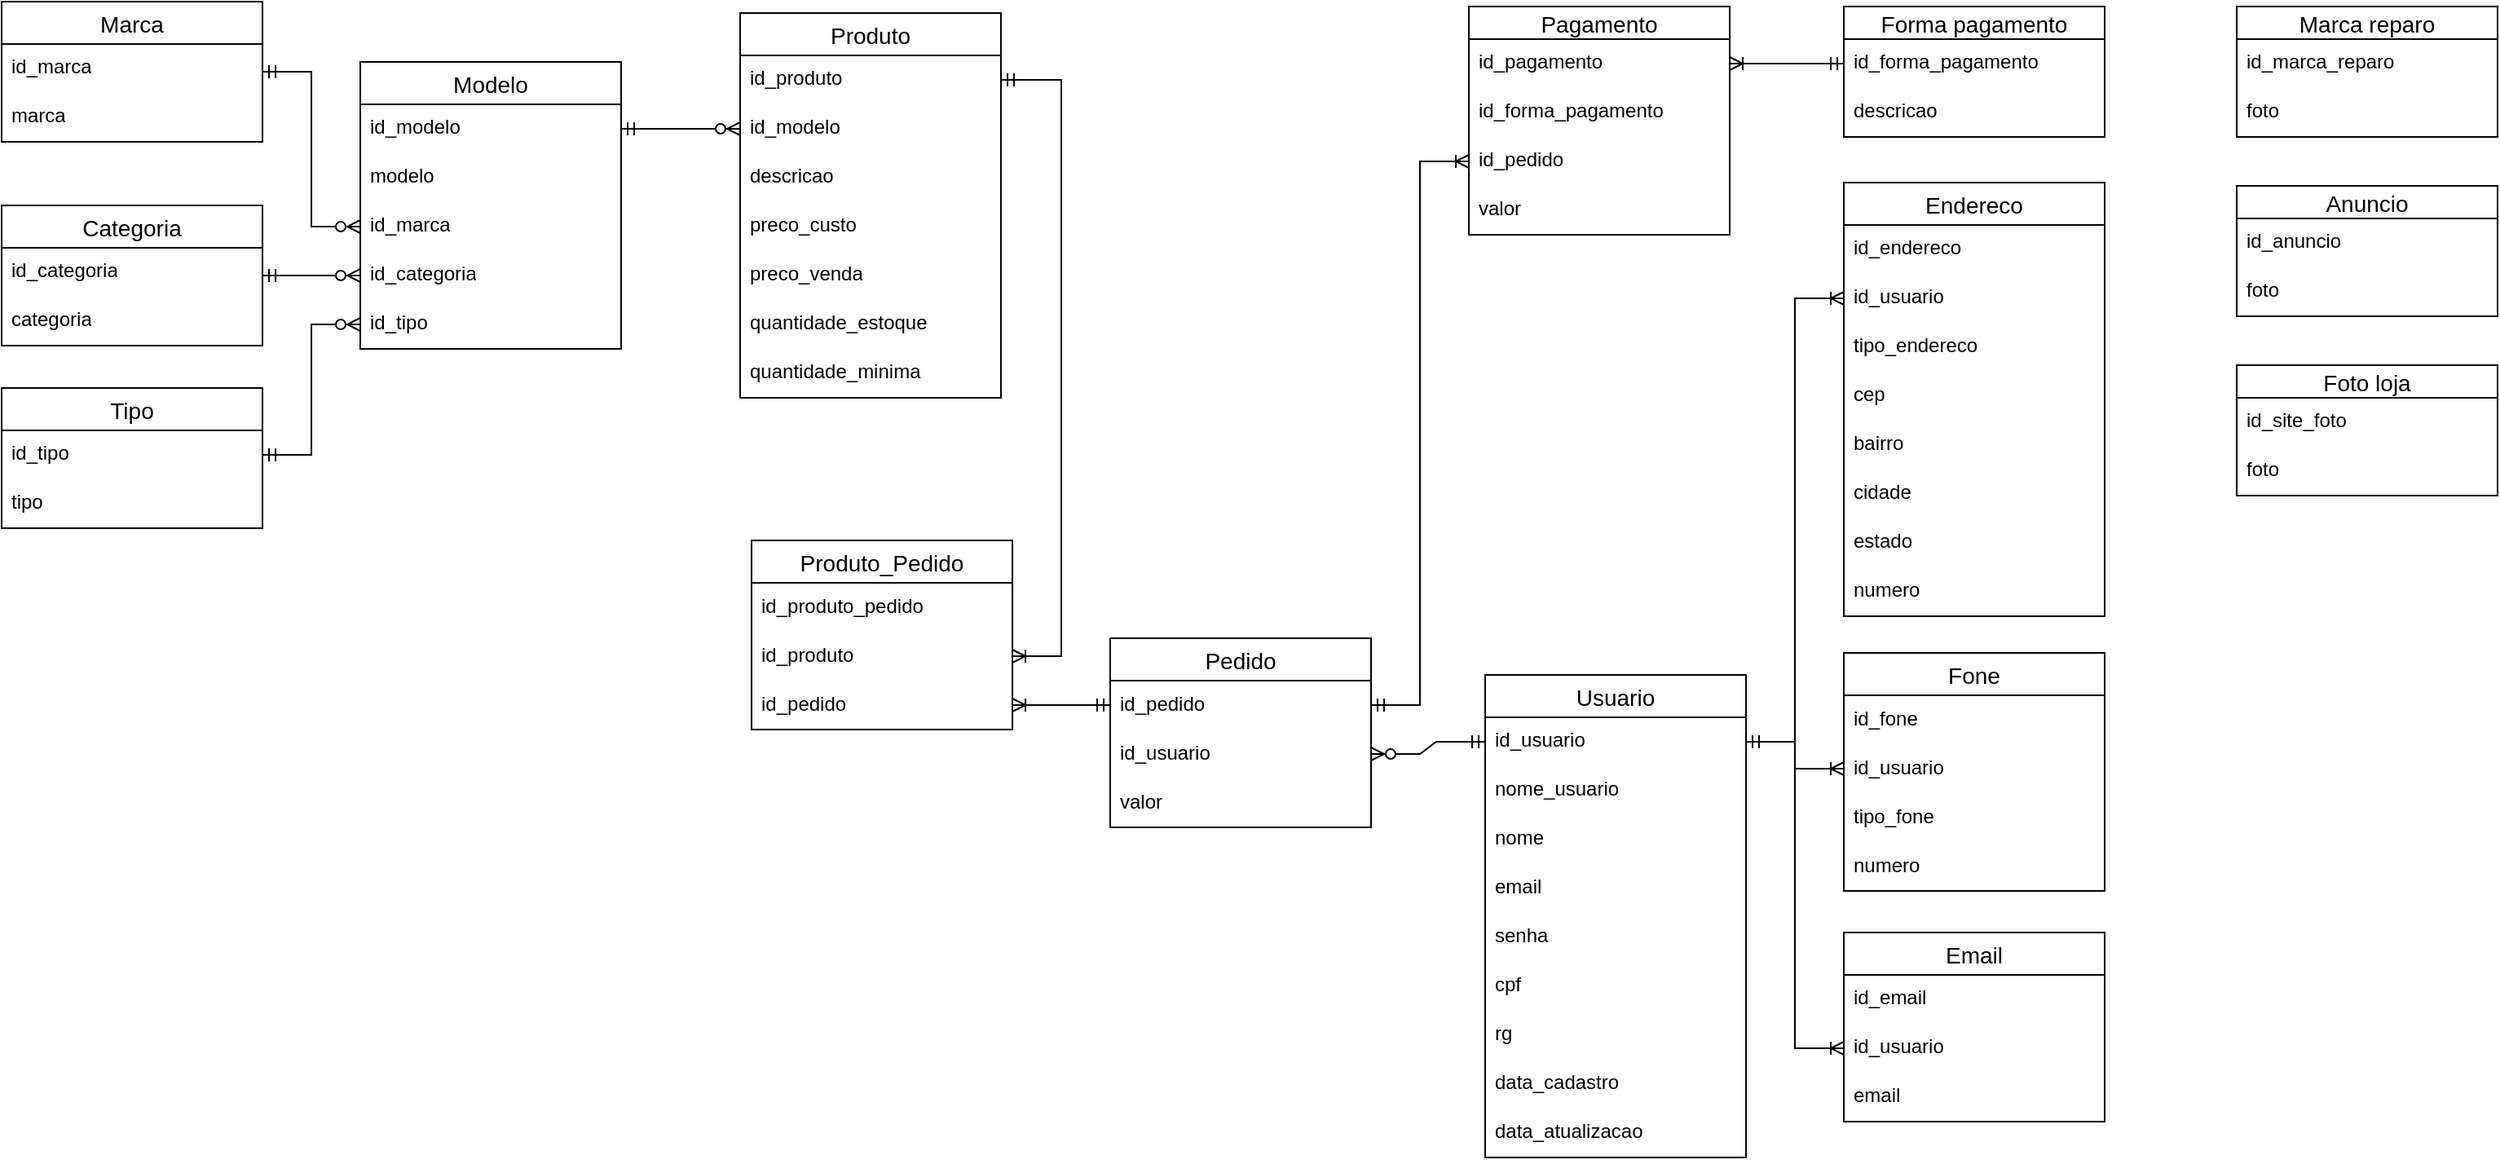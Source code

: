 <mxfile version="24.3.1" type="device">
  <diagram name="Página-1" id="X3uiVOvKdclnisV94TSx">
    <mxGraphModel dx="2583" dy="899" grid="1" gridSize="10" guides="1" tooltips="1" connect="1" arrows="1" fold="1" page="1" pageScale="1" pageWidth="827" pageHeight="1169" math="0" shadow="0">
      <root>
        <mxCell id="0" />
        <mxCell id="1" parent="0" />
        <mxCell id="IkD87ossjyR1Zcm7Iz61-48" value="Produto" style="swimlane;fontStyle=0;childLayout=stackLayout;horizontal=1;startSize=26;horizontalStack=0;resizeParent=1;resizeParentMax=0;resizeLast=0;collapsible=1;marginBottom=0;align=center;fontSize=14;" parent="1" vertex="1">
          <mxGeometry x="163" y="294" width="160" height="236" as="geometry" />
        </mxCell>
        <mxCell id="IkD87ossjyR1Zcm7Iz61-49" value="id_produto" style="text;strokeColor=none;fillColor=none;spacingLeft=4;spacingRight=4;overflow=hidden;rotatable=0;points=[[0,0.5],[1,0.5]];portConstraint=eastwest;fontSize=12;whiteSpace=wrap;html=1;" parent="IkD87ossjyR1Zcm7Iz61-48" vertex="1">
          <mxGeometry y="26" width="160" height="30" as="geometry" />
        </mxCell>
        <mxCell id="IkD87ossjyR1Zcm7Iz61-63" value="id_modelo" style="text;strokeColor=none;fillColor=none;spacingLeft=4;spacingRight=4;overflow=hidden;rotatable=0;points=[[0,0.5],[1,0.5]];portConstraint=eastwest;fontSize=12;whiteSpace=wrap;html=1;" parent="IkD87ossjyR1Zcm7Iz61-48" vertex="1">
          <mxGeometry y="56" width="160" height="30" as="geometry" />
        </mxCell>
        <mxCell id="IkD87ossjyR1Zcm7Iz61-50" value="descricao" style="text;strokeColor=none;fillColor=none;spacingLeft=4;spacingRight=4;overflow=hidden;rotatable=0;points=[[0,0.5],[1,0.5]];portConstraint=eastwest;fontSize=12;whiteSpace=wrap;html=1;" parent="IkD87ossjyR1Zcm7Iz61-48" vertex="1">
          <mxGeometry y="86" width="160" height="30" as="geometry" />
        </mxCell>
        <mxCell id="IkD87ossjyR1Zcm7Iz61-105" value="preco_custo" style="text;strokeColor=none;fillColor=none;spacingLeft=4;spacingRight=4;overflow=hidden;rotatable=0;points=[[0,0.5],[1,0.5]];portConstraint=eastwest;fontSize=12;whiteSpace=wrap;html=1;" parent="IkD87ossjyR1Zcm7Iz61-48" vertex="1">
          <mxGeometry y="116" width="160" height="30" as="geometry" />
        </mxCell>
        <mxCell id="IkD87ossjyR1Zcm7Iz61-104" value="preco_venda" style="text;strokeColor=none;fillColor=none;spacingLeft=4;spacingRight=4;overflow=hidden;rotatable=0;points=[[0,0.5],[1,0.5]];portConstraint=eastwest;fontSize=12;whiteSpace=wrap;html=1;" parent="IkD87ossjyR1Zcm7Iz61-48" vertex="1">
          <mxGeometry y="146" width="160" height="30" as="geometry" />
        </mxCell>
        <mxCell id="IkD87ossjyR1Zcm7Iz61-101" value="quantidade_estoque" style="text;strokeColor=none;fillColor=none;spacingLeft=4;spacingRight=4;overflow=hidden;rotatable=0;points=[[0,0.5],[1,0.5]];portConstraint=eastwest;fontSize=12;whiteSpace=wrap;html=1;" parent="IkD87ossjyR1Zcm7Iz61-48" vertex="1">
          <mxGeometry y="176" width="160" height="30" as="geometry" />
        </mxCell>
        <mxCell id="IkD87ossjyR1Zcm7Iz61-98" value="&lt;div&gt;quantidade_minima&lt;/div&gt;" style="text;strokeColor=none;fillColor=none;spacingLeft=4;spacingRight=4;overflow=hidden;rotatable=0;points=[[0,0.5],[1,0.5]];portConstraint=eastwest;fontSize=12;whiteSpace=wrap;html=1;" parent="IkD87ossjyR1Zcm7Iz61-48" vertex="1">
          <mxGeometry y="206" width="160" height="30" as="geometry" />
        </mxCell>
        <mxCell id="IkD87ossjyR1Zcm7Iz61-53" value="Marca" style="swimlane;fontStyle=0;childLayout=stackLayout;horizontal=1;startSize=26;horizontalStack=0;resizeParent=1;resizeParentMax=0;resizeLast=0;collapsible=1;marginBottom=0;align=center;fontSize=14;" parent="1" vertex="1">
          <mxGeometry x="-290" y="287" width="160" height="86" as="geometry" />
        </mxCell>
        <mxCell id="IkD87ossjyR1Zcm7Iz61-54" value="id_marca" style="text;strokeColor=none;fillColor=none;spacingLeft=4;spacingRight=4;overflow=hidden;rotatable=0;points=[[0,0.5],[1,0.5]];portConstraint=eastwest;fontSize=12;whiteSpace=wrap;html=1;" parent="IkD87ossjyR1Zcm7Iz61-53" vertex="1">
          <mxGeometry y="26" width="160" height="30" as="geometry" />
        </mxCell>
        <mxCell id="IkD87ossjyR1Zcm7Iz61-55" value="marca" style="text;strokeColor=none;fillColor=none;spacingLeft=4;spacingRight=4;overflow=hidden;rotatable=0;points=[[0,0.5],[1,0.5]];portConstraint=eastwest;fontSize=12;whiteSpace=wrap;html=1;" parent="IkD87ossjyR1Zcm7Iz61-53" vertex="1">
          <mxGeometry y="56" width="160" height="30" as="geometry" />
        </mxCell>
        <mxCell id="IkD87ossjyR1Zcm7Iz61-58" value="Categoria" style="swimlane;fontStyle=0;childLayout=stackLayout;horizontal=1;startSize=26;horizontalStack=0;resizeParent=1;resizeParentMax=0;resizeLast=0;collapsible=1;marginBottom=0;align=center;fontSize=14;" parent="1" vertex="1">
          <mxGeometry x="-290" y="412" width="160" height="86" as="geometry" />
        </mxCell>
        <mxCell id="IkD87ossjyR1Zcm7Iz61-59" value="id_categoria" style="text;strokeColor=none;fillColor=none;spacingLeft=4;spacingRight=4;overflow=hidden;rotatable=0;points=[[0,0.5],[1,0.5]];portConstraint=eastwest;fontSize=12;whiteSpace=wrap;html=1;" parent="IkD87ossjyR1Zcm7Iz61-58" vertex="1">
          <mxGeometry y="26" width="160" height="30" as="geometry" />
        </mxCell>
        <mxCell id="IkD87ossjyR1Zcm7Iz61-60" value="categoria" style="text;strokeColor=none;fillColor=none;spacingLeft=4;spacingRight=4;overflow=hidden;rotatable=0;points=[[0,0.5],[1,0.5]];portConstraint=eastwest;fontSize=12;whiteSpace=wrap;html=1;" parent="IkD87ossjyR1Zcm7Iz61-58" vertex="1">
          <mxGeometry y="56" width="160" height="30" as="geometry" />
        </mxCell>
        <mxCell id="IkD87ossjyR1Zcm7Iz61-66" value="" style="edgeStyle=entityRelationEdgeStyle;fontSize=12;html=1;endArrow=ERzeroToMany;startArrow=ERmandOne;rounded=0;entryX=0;entryY=0.5;entryDx=0;entryDy=0;exitX=1;exitY=0.5;exitDx=0;exitDy=0;" parent="1" source="JlYSstW7s5uDc20txLP9-52" target="IkD87ossjyR1Zcm7Iz61-63" edge="1">
          <mxGeometry width="100" height="100" relative="1" as="geometry">
            <mxPoint x="200" y="130" as="sourcePoint" />
            <mxPoint x="503" y="247" as="targetPoint" />
            <Array as="points">
              <mxPoint x="290" y="242" />
            </Array>
          </mxGeometry>
        </mxCell>
        <mxCell id="IkD87ossjyR1Zcm7Iz61-67" value="" style="edgeStyle=entityRelationEdgeStyle;fontSize=12;html=1;endArrow=ERzeroToMany;startArrow=ERmandOne;rounded=0;exitX=1;exitY=0.5;exitDx=0;exitDy=0;entryX=0;entryY=0.5;entryDx=0;entryDy=0;" parent="1" source="IkD87ossjyR1Zcm7Iz61-58" target="JlYSstW7s5uDc20txLP9-56" edge="1">
          <mxGeometry width="100" height="100" relative="1" as="geometry">
            <mxPoint x="-76" y="355" as="sourcePoint" />
            <mxPoint x="100" y="362" as="targetPoint" />
            <Array as="points">
              <mxPoint x="-40" y="370" />
            </Array>
          </mxGeometry>
        </mxCell>
        <mxCell id="IkD87ossjyR1Zcm7Iz61-69" value="Tipo" style="swimlane;fontStyle=0;childLayout=stackLayout;horizontal=1;startSize=26;horizontalStack=0;resizeParent=1;resizeParentMax=0;resizeLast=0;collapsible=1;marginBottom=0;align=center;fontSize=14;" parent="1" vertex="1">
          <mxGeometry x="-290" y="524" width="160" height="86" as="geometry" />
        </mxCell>
        <mxCell id="IkD87ossjyR1Zcm7Iz61-70" value="id_tipo" style="text;strokeColor=none;fillColor=none;spacingLeft=4;spacingRight=4;overflow=hidden;rotatable=0;points=[[0,0.5],[1,0.5]];portConstraint=eastwest;fontSize=12;whiteSpace=wrap;html=1;" parent="IkD87ossjyR1Zcm7Iz61-69" vertex="1">
          <mxGeometry y="26" width="160" height="30" as="geometry" />
        </mxCell>
        <mxCell id="IkD87ossjyR1Zcm7Iz61-71" value="tipo" style="text;strokeColor=none;fillColor=none;spacingLeft=4;spacingRight=4;overflow=hidden;rotatable=0;points=[[0,0.5],[1,0.5]];portConstraint=eastwest;fontSize=12;whiteSpace=wrap;html=1;" parent="IkD87ossjyR1Zcm7Iz61-69" vertex="1">
          <mxGeometry y="56" width="160" height="30" as="geometry" />
        </mxCell>
        <mxCell id="IkD87ossjyR1Zcm7Iz61-74" value="" style="edgeStyle=entityRelationEdgeStyle;fontSize=12;html=1;endArrow=ERzeroToMany;startArrow=ERmandOne;rounded=0;exitX=1;exitY=0.5;exitDx=0;exitDy=0;" parent="1" source="IkD87ossjyR1Zcm7Iz61-70" target="JlYSstW7s5uDc20txLP9-57" edge="1">
          <mxGeometry width="100" height="100" relative="1" as="geometry">
            <mxPoint x="-140" y="470" as="sourcePoint" />
            <mxPoint x="73" y="430" as="targetPoint" />
            <Array as="points">
              <mxPoint x="-110" y="484" />
            </Array>
          </mxGeometry>
        </mxCell>
        <mxCell id="IkD87ossjyR1Zcm7Iz61-87" value="Usuario" style="swimlane;fontStyle=0;childLayout=stackLayout;horizontal=1;startSize=26;horizontalStack=0;resizeParent=1;resizeParentMax=0;resizeLast=0;collapsible=1;marginBottom=0;align=center;fontSize=14;" parent="1" vertex="1">
          <mxGeometry x="620" y="700" width="160" height="296" as="geometry" />
        </mxCell>
        <mxCell id="IkD87ossjyR1Zcm7Iz61-88" value="id_usuario" style="text;strokeColor=none;fillColor=none;spacingLeft=4;spacingRight=4;overflow=hidden;rotatable=0;points=[[0,0.5],[1,0.5]];portConstraint=eastwest;fontSize=12;whiteSpace=wrap;html=1;" parent="IkD87ossjyR1Zcm7Iz61-87" vertex="1">
          <mxGeometry y="26" width="160" height="30" as="geometry" />
        </mxCell>
        <mxCell id="IkD87ossjyR1Zcm7Iz61-89" value="nome_usuario" style="text;strokeColor=none;fillColor=none;spacingLeft=4;spacingRight=4;overflow=hidden;rotatable=0;points=[[0,0.5],[1,0.5]];portConstraint=eastwest;fontSize=12;whiteSpace=wrap;html=1;" parent="IkD87ossjyR1Zcm7Iz61-87" vertex="1">
          <mxGeometry y="56" width="160" height="30" as="geometry" />
        </mxCell>
        <mxCell id="JlYSstW7s5uDc20txLP9-74" value="nome" style="text;strokeColor=none;fillColor=none;spacingLeft=4;spacingRight=4;overflow=hidden;rotatable=0;points=[[0,0.5],[1,0.5]];portConstraint=eastwest;fontSize=12;whiteSpace=wrap;html=1;" vertex="1" parent="IkD87ossjyR1Zcm7Iz61-87">
          <mxGeometry y="86" width="160" height="30" as="geometry" />
        </mxCell>
        <mxCell id="IkD87ossjyR1Zcm7Iz61-90" value="email" style="text;strokeColor=none;fillColor=none;spacingLeft=4;spacingRight=4;overflow=hidden;rotatable=0;points=[[0,0.5],[1,0.5]];portConstraint=eastwest;fontSize=12;whiteSpace=wrap;html=1;" parent="IkD87ossjyR1Zcm7Iz61-87" vertex="1">
          <mxGeometry y="116" width="160" height="30" as="geometry" />
        </mxCell>
        <mxCell id="IkD87ossjyR1Zcm7Iz61-91" value="senha" style="text;strokeColor=none;fillColor=none;spacingLeft=4;spacingRight=4;overflow=hidden;rotatable=0;points=[[0,0.5],[1,0.5]];portConstraint=eastwest;fontSize=12;whiteSpace=wrap;html=1;" parent="IkD87ossjyR1Zcm7Iz61-87" vertex="1">
          <mxGeometry y="146" width="160" height="30" as="geometry" />
        </mxCell>
        <mxCell id="IkD87ossjyR1Zcm7Iz61-113" value="cpf" style="text;strokeColor=none;fillColor=none;spacingLeft=4;spacingRight=4;overflow=hidden;rotatable=0;points=[[0,0.5],[1,0.5]];portConstraint=eastwest;fontSize=12;whiteSpace=wrap;html=1;" parent="IkD87ossjyR1Zcm7Iz61-87" vertex="1">
          <mxGeometry y="176" width="160" height="30" as="geometry" />
        </mxCell>
        <mxCell id="IkD87ossjyR1Zcm7Iz61-114" value="rg" style="text;strokeColor=none;fillColor=none;spacingLeft=4;spacingRight=4;overflow=hidden;rotatable=0;points=[[0,0.5],[1,0.5]];portConstraint=eastwest;fontSize=12;whiteSpace=wrap;html=1;" parent="IkD87ossjyR1Zcm7Iz61-87" vertex="1">
          <mxGeometry y="206" width="160" height="30" as="geometry" />
        </mxCell>
        <mxCell id="JlYSstW7s5uDc20txLP9-50" value="data_cadastro" style="text;strokeColor=none;fillColor=none;spacingLeft=4;spacingRight=4;overflow=hidden;rotatable=0;points=[[0,0.5],[1,0.5]];portConstraint=eastwest;fontSize=12;whiteSpace=wrap;html=1;" vertex="1" parent="IkD87ossjyR1Zcm7Iz61-87">
          <mxGeometry y="236" width="160" height="30" as="geometry" />
        </mxCell>
        <mxCell id="IkD87ossjyR1Zcm7Iz61-115" value="data_atualizacao" style="text;strokeColor=none;fillColor=none;spacingLeft=4;spacingRight=4;overflow=hidden;rotatable=0;points=[[0,0.5],[1,0.5]];portConstraint=eastwest;fontSize=12;whiteSpace=wrap;html=1;" parent="IkD87ossjyR1Zcm7Iz61-87" vertex="1">
          <mxGeometry y="266" width="160" height="30" as="geometry" />
        </mxCell>
        <mxCell id="IkD87ossjyR1Zcm7Iz61-92" value="Pedido" style="swimlane;fontStyle=0;childLayout=stackLayout;horizontal=1;startSize=26;horizontalStack=0;resizeParent=1;resizeParentMax=0;resizeLast=0;collapsible=1;marginBottom=0;align=center;fontSize=14;" parent="1" vertex="1">
          <mxGeometry x="390" y="677.5" width="160" height="116" as="geometry" />
        </mxCell>
        <mxCell id="IkD87ossjyR1Zcm7Iz61-93" value="id_pedido" style="text;strokeColor=none;fillColor=none;spacingLeft=4;spacingRight=4;overflow=hidden;rotatable=0;points=[[0,0.5],[1,0.5]];portConstraint=eastwest;fontSize=12;whiteSpace=wrap;html=1;" parent="IkD87ossjyR1Zcm7Iz61-92" vertex="1">
          <mxGeometry y="26" width="160" height="30" as="geometry" />
        </mxCell>
        <mxCell id="JlYSstW7s5uDc20txLP9-4" value="&lt;div&gt;id_usuario&lt;/div&gt;" style="text;strokeColor=none;fillColor=none;spacingLeft=4;spacingRight=4;overflow=hidden;rotatable=0;points=[[0,0.5],[1,0.5]];portConstraint=eastwest;fontSize=12;whiteSpace=wrap;html=1;" vertex="1" parent="IkD87ossjyR1Zcm7Iz61-92">
          <mxGeometry y="56" width="160" height="30" as="geometry" />
        </mxCell>
        <mxCell id="JlYSstW7s5uDc20txLP9-20" value="&lt;div&gt;valor&lt;/div&gt;" style="text;strokeColor=none;fillColor=none;spacingLeft=4;spacingRight=4;overflow=hidden;rotatable=0;points=[[0,0.5],[1,0.5]];portConstraint=eastwest;fontSize=12;whiteSpace=wrap;html=1;" vertex="1" parent="IkD87ossjyR1Zcm7Iz61-92">
          <mxGeometry y="86" width="160" height="30" as="geometry" />
        </mxCell>
        <mxCell id="IkD87ossjyR1Zcm7Iz61-116" value="Endereco" style="swimlane;fontStyle=0;childLayout=stackLayout;horizontal=1;startSize=26;horizontalStack=0;resizeParent=1;resizeParentMax=0;resizeLast=0;collapsible=1;marginBottom=0;align=center;fontSize=14;" parent="1" vertex="1">
          <mxGeometry x="840" y="398" width="160" height="266" as="geometry" />
        </mxCell>
        <mxCell id="IkD87ossjyR1Zcm7Iz61-117" value="id_endereco" style="text;strokeColor=none;fillColor=none;spacingLeft=4;spacingRight=4;overflow=hidden;rotatable=0;points=[[0,0.5],[1,0.5]];portConstraint=eastwest;fontSize=12;whiteSpace=wrap;html=1;" parent="IkD87ossjyR1Zcm7Iz61-116" vertex="1">
          <mxGeometry y="26" width="160" height="30" as="geometry" />
        </mxCell>
        <mxCell id="IkD87ossjyR1Zcm7Iz61-118" value="id_usuario" style="text;strokeColor=none;fillColor=none;spacingLeft=4;spacingRight=4;overflow=hidden;rotatable=0;points=[[0,0.5],[1,0.5]];portConstraint=eastwest;fontSize=12;whiteSpace=wrap;html=1;" parent="IkD87ossjyR1Zcm7Iz61-116" vertex="1">
          <mxGeometry y="56" width="160" height="30" as="geometry" />
        </mxCell>
        <mxCell id="IkD87ossjyR1Zcm7Iz61-119" value="tipo_endereco" style="text;strokeColor=none;fillColor=none;spacingLeft=4;spacingRight=4;overflow=hidden;rotatable=0;points=[[0,0.5],[1,0.5]];portConstraint=eastwest;fontSize=12;whiteSpace=wrap;html=1;" parent="IkD87ossjyR1Zcm7Iz61-116" vertex="1">
          <mxGeometry y="86" width="160" height="30" as="geometry" />
        </mxCell>
        <mxCell id="IkD87ossjyR1Zcm7Iz61-137" value="cep" style="text;strokeColor=none;fillColor=none;spacingLeft=4;spacingRight=4;overflow=hidden;rotatable=0;points=[[0,0.5],[1,0.5]];portConstraint=eastwest;fontSize=12;whiteSpace=wrap;html=1;" parent="IkD87ossjyR1Zcm7Iz61-116" vertex="1">
          <mxGeometry y="116" width="160" height="30" as="geometry" />
        </mxCell>
        <mxCell id="IkD87ossjyR1Zcm7Iz61-120" value="bairro" style="text;strokeColor=none;fillColor=none;spacingLeft=4;spacingRight=4;overflow=hidden;rotatable=0;points=[[0,0.5],[1,0.5]];portConstraint=eastwest;fontSize=12;whiteSpace=wrap;html=1;" parent="IkD87ossjyR1Zcm7Iz61-116" vertex="1">
          <mxGeometry y="146" width="160" height="30" as="geometry" />
        </mxCell>
        <mxCell id="IkD87ossjyR1Zcm7Iz61-121" value="cidade" style="text;strokeColor=none;fillColor=none;spacingLeft=4;spacingRight=4;overflow=hidden;rotatable=0;points=[[0,0.5],[1,0.5]];portConstraint=eastwest;fontSize=12;whiteSpace=wrap;html=1;" parent="IkD87ossjyR1Zcm7Iz61-116" vertex="1">
          <mxGeometry y="176" width="160" height="30" as="geometry" />
        </mxCell>
        <mxCell id="IkD87ossjyR1Zcm7Iz61-122" value="estado" style="text;strokeColor=none;fillColor=none;spacingLeft=4;spacingRight=4;overflow=hidden;rotatable=0;points=[[0,0.5],[1,0.5]];portConstraint=eastwest;fontSize=12;whiteSpace=wrap;html=1;" parent="IkD87ossjyR1Zcm7Iz61-116" vertex="1">
          <mxGeometry y="206" width="160" height="30" as="geometry" />
        </mxCell>
        <mxCell id="IkD87ossjyR1Zcm7Iz61-123" value="numero" style="text;strokeColor=none;fillColor=none;spacingLeft=4;spacingRight=4;overflow=hidden;rotatable=0;points=[[0,0.5],[1,0.5]];portConstraint=eastwest;fontSize=12;whiteSpace=wrap;html=1;" parent="IkD87ossjyR1Zcm7Iz61-116" vertex="1">
          <mxGeometry y="236" width="160" height="30" as="geometry" />
        </mxCell>
        <mxCell id="IkD87ossjyR1Zcm7Iz61-125" value="" style="edgeStyle=entityRelationEdgeStyle;fontSize=12;html=1;endArrow=ERoneToMany;startArrow=ERmandOne;rounded=0;entryX=0;entryY=0.5;entryDx=0;entryDy=0;exitX=1;exitY=0.5;exitDx=0;exitDy=0;" parent="1" source="IkD87ossjyR1Zcm7Iz61-88" target="IkD87ossjyR1Zcm7Iz61-118" edge="1">
          <mxGeometry width="100" height="100" relative="1" as="geometry">
            <mxPoint x="1042" y="241.75" as="sourcePoint" />
            <mxPoint x="900" y="159.75" as="targetPoint" />
            <Array as="points">
              <mxPoint x="872" y="176.75" />
            </Array>
          </mxGeometry>
        </mxCell>
        <mxCell id="IkD87ossjyR1Zcm7Iz61-126" value="Fone" style="swimlane;fontStyle=0;childLayout=stackLayout;horizontal=1;startSize=26;horizontalStack=0;resizeParent=1;resizeParentMax=0;resizeLast=0;collapsible=1;marginBottom=0;align=center;fontSize=14;" parent="1" vertex="1">
          <mxGeometry x="840" y="686.5" width="160" height="146" as="geometry" />
        </mxCell>
        <mxCell id="IkD87ossjyR1Zcm7Iz61-127" value="id_fone" style="text;strokeColor=none;fillColor=none;spacingLeft=4;spacingRight=4;overflow=hidden;rotatable=0;points=[[0,0.5],[1,0.5]];portConstraint=eastwest;fontSize=12;whiteSpace=wrap;html=1;" parent="IkD87ossjyR1Zcm7Iz61-126" vertex="1">
          <mxGeometry y="26" width="160" height="30" as="geometry" />
        </mxCell>
        <mxCell id="IkD87ossjyR1Zcm7Iz61-128" value="id_usuario" style="text;strokeColor=none;fillColor=none;spacingLeft=4;spacingRight=4;overflow=hidden;rotatable=0;points=[[0,0.5],[1,0.5]];portConstraint=eastwest;fontSize=12;whiteSpace=wrap;html=1;" parent="IkD87ossjyR1Zcm7Iz61-126" vertex="1">
          <mxGeometry y="56" width="160" height="30" as="geometry" />
        </mxCell>
        <mxCell id="IkD87ossjyR1Zcm7Iz61-129" value="tipo_fone" style="text;strokeColor=none;fillColor=none;spacingLeft=4;spacingRight=4;overflow=hidden;rotatable=0;points=[[0,0.5],[1,0.5]];portConstraint=eastwest;fontSize=12;whiteSpace=wrap;html=1;" parent="IkD87ossjyR1Zcm7Iz61-126" vertex="1">
          <mxGeometry y="86" width="160" height="30" as="geometry" />
        </mxCell>
        <mxCell id="IkD87ossjyR1Zcm7Iz61-130" value="numero" style="text;strokeColor=none;fillColor=none;spacingLeft=4;spacingRight=4;overflow=hidden;rotatable=0;points=[[0,0.5],[1,0.5]];portConstraint=eastwest;fontSize=12;whiteSpace=wrap;html=1;" parent="IkD87ossjyR1Zcm7Iz61-126" vertex="1">
          <mxGeometry y="116" width="160" height="30" as="geometry" />
        </mxCell>
        <mxCell id="IkD87ossjyR1Zcm7Iz61-136" value="" style="edgeStyle=entityRelationEdgeStyle;fontSize=12;html=1;endArrow=ERoneToMany;startArrow=ERmandOne;rounded=0;exitX=1;exitY=0.5;exitDx=0;exitDy=0;" parent="1" source="IkD87ossjyR1Zcm7Iz61-88" target="IkD87ossjyR1Zcm7Iz61-128" edge="1">
          <mxGeometry width="100" height="100" relative="1" as="geometry">
            <mxPoint x="940" y="109.75" as="sourcePoint" />
            <mxPoint x="1040" y="147.75" as="targetPoint" />
            <Array as="points">
              <mxPoint x="882" y="186.75" />
            </Array>
          </mxGeometry>
        </mxCell>
        <mxCell id="IkD87ossjyR1Zcm7Iz61-140" value="Forma pagamento" style="swimlane;fontStyle=0;childLayout=stackLayout;horizontal=1;startSize=20;horizontalStack=0;resizeParent=1;resizeParentMax=0;resizeLast=0;collapsible=1;marginBottom=0;align=center;fontSize=14;" parent="1" vertex="1">
          <mxGeometry x="840" y="290" width="160" height="80" as="geometry" />
        </mxCell>
        <mxCell id="IkD87ossjyR1Zcm7Iz61-141" value="id_forma_pagamento" style="text;strokeColor=none;fillColor=none;spacingLeft=4;spacingRight=4;overflow=hidden;rotatable=0;points=[[0,0.5],[1,0.5]];portConstraint=eastwest;fontSize=12;whiteSpace=wrap;html=1;" parent="IkD87ossjyR1Zcm7Iz61-140" vertex="1">
          <mxGeometry y="20" width="160" height="30" as="geometry" />
        </mxCell>
        <mxCell id="IkD87ossjyR1Zcm7Iz61-142" value="descricao" style="text;strokeColor=none;fillColor=none;spacingLeft=4;spacingRight=4;overflow=hidden;rotatable=0;points=[[0,0.5],[1,0.5]];portConstraint=eastwest;fontSize=12;whiteSpace=wrap;html=1;" parent="IkD87ossjyR1Zcm7Iz61-140" vertex="1">
          <mxGeometry y="50" width="160" height="30" as="geometry" />
        </mxCell>
        <mxCell id="IkD87ossjyR1Zcm7Iz61-143" value="Pagamento" style="swimlane;fontStyle=0;childLayout=stackLayout;horizontal=1;startSize=20;horizontalStack=0;resizeParent=1;resizeParentMax=0;resizeLast=0;collapsible=1;marginBottom=0;align=center;fontSize=14;" parent="1" vertex="1">
          <mxGeometry x="610" y="290" width="160" height="140" as="geometry" />
        </mxCell>
        <mxCell id="IkD87ossjyR1Zcm7Iz61-144" value="id_pagamento" style="text;strokeColor=none;fillColor=none;spacingLeft=4;spacingRight=4;overflow=hidden;rotatable=0;points=[[0,0.5],[1,0.5]];portConstraint=eastwest;fontSize=12;whiteSpace=wrap;html=1;" parent="IkD87ossjyR1Zcm7Iz61-143" vertex="1">
          <mxGeometry y="20" width="160" height="30" as="geometry" />
        </mxCell>
        <mxCell id="IkD87ossjyR1Zcm7Iz61-145" value="id_forma_pagamento&lt;div&gt;&lt;br&gt;&lt;/div&gt;" style="text;strokeColor=none;fillColor=none;spacingLeft=4;spacingRight=4;overflow=hidden;rotatable=0;points=[[0,0.5],[1,0.5]];portConstraint=eastwest;fontSize=12;whiteSpace=wrap;html=1;" parent="IkD87ossjyR1Zcm7Iz61-143" vertex="1">
          <mxGeometry y="50" width="160" height="30" as="geometry" />
        </mxCell>
        <mxCell id="IkD87ossjyR1Zcm7Iz61-149" value="&lt;div&gt;id_pedido&lt;/div&gt;" style="text;strokeColor=none;fillColor=none;spacingLeft=4;spacingRight=4;overflow=hidden;rotatable=0;points=[[0,0.5],[1,0.5]];portConstraint=eastwest;fontSize=12;whiteSpace=wrap;html=1;" parent="IkD87ossjyR1Zcm7Iz61-143" vertex="1">
          <mxGeometry y="80" width="160" height="30" as="geometry" />
        </mxCell>
        <mxCell id="IkD87ossjyR1Zcm7Iz61-148" value="&lt;div&gt;valor&lt;/div&gt;" style="text;strokeColor=none;fillColor=none;spacingLeft=4;spacingRight=4;overflow=hidden;rotatable=0;points=[[0,0.5],[1,0.5]];portConstraint=eastwest;fontSize=12;whiteSpace=wrap;html=1;" parent="IkD87ossjyR1Zcm7Iz61-143" vertex="1">
          <mxGeometry y="110" width="160" height="30" as="geometry" />
        </mxCell>
        <mxCell id="IkD87ossjyR1Zcm7Iz61-146" value="" style="edgeStyle=entityRelationEdgeStyle;fontSize=12;html=1;endArrow=ERoneToMany;startArrow=ERmandOne;rounded=0;entryX=1;entryY=0.5;entryDx=0;entryDy=0;" parent="1" source="IkD87ossjyR1Zcm7Iz61-141" target="IkD87ossjyR1Zcm7Iz61-144" edge="1">
          <mxGeometry width="100" height="100" relative="1" as="geometry">
            <mxPoint x="910" y="627.25" as="sourcePoint" />
            <mxPoint x="870" y="692.25" as="targetPoint" />
            <Array as="points">
              <mxPoint x="941" y="845.25" />
              <mxPoint x="941" y="708.25" />
              <mxPoint x="971" y="798.25" />
            </Array>
          </mxGeometry>
        </mxCell>
        <mxCell id="IkD87ossjyR1Zcm7Iz61-153" value="Marca reparo" style="swimlane;fontStyle=0;childLayout=stackLayout;horizontal=1;startSize=20;horizontalStack=0;resizeParent=1;resizeParentMax=0;resizeLast=0;collapsible=1;marginBottom=0;align=center;fontSize=14;" parent="1" vertex="1">
          <mxGeometry x="1081" y="290" width="160" height="80" as="geometry" />
        </mxCell>
        <mxCell id="IkD87ossjyR1Zcm7Iz61-154" value="id_marca_reparo" style="text;strokeColor=none;fillColor=none;spacingLeft=4;spacingRight=4;overflow=hidden;rotatable=0;points=[[0,0.5],[1,0.5]];portConstraint=eastwest;fontSize=12;whiteSpace=wrap;html=1;" parent="IkD87ossjyR1Zcm7Iz61-153" vertex="1">
          <mxGeometry y="20" width="160" height="30" as="geometry" />
        </mxCell>
        <mxCell id="IkD87ossjyR1Zcm7Iz61-156" value="&lt;div&gt;foto&lt;/div&gt;" style="text;strokeColor=none;fillColor=none;spacingLeft=4;spacingRight=4;overflow=hidden;rotatable=0;points=[[0,0.5],[1,0.5]];portConstraint=eastwest;fontSize=12;whiteSpace=wrap;html=1;" parent="IkD87ossjyR1Zcm7Iz61-153" vertex="1">
          <mxGeometry y="50" width="160" height="30" as="geometry" />
        </mxCell>
        <mxCell id="IkD87ossjyR1Zcm7Iz61-158" value="Anuncio" style="swimlane;fontStyle=0;childLayout=stackLayout;horizontal=1;startSize=20;horizontalStack=0;resizeParent=1;resizeParentMax=0;resizeLast=0;collapsible=1;marginBottom=0;align=center;fontSize=14;" parent="1" vertex="1">
          <mxGeometry x="1081" y="400" width="160" height="80" as="geometry" />
        </mxCell>
        <mxCell id="IkD87ossjyR1Zcm7Iz61-159" value="id_anuncio" style="text;strokeColor=none;fillColor=none;spacingLeft=4;spacingRight=4;overflow=hidden;rotatable=0;points=[[0,0.5],[1,0.5]];portConstraint=eastwest;fontSize=12;whiteSpace=wrap;html=1;" parent="IkD87ossjyR1Zcm7Iz61-158" vertex="1">
          <mxGeometry y="20" width="160" height="30" as="geometry" />
        </mxCell>
        <mxCell id="IkD87ossjyR1Zcm7Iz61-160" value="&lt;div&gt;foto&lt;/div&gt;" style="text;strokeColor=none;fillColor=none;spacingLeft=4;spacingRight=4;overflow=hidden;rotatable=0;points=[[0,0.5],[1,0.5]];portConstraint=eastwest;fontSize=12;whiteSpace=wrap;html=1;" parent="IkD87ossjyR1Zcm7Iz61-158" vertex="1">
          <mxGeometry y="50" width="160" height="30" as="geometry" />
        </mxCell>
        <mxCell id="IkD87ossjyR1Zcm7Iz61-162" value="Foto loja" style="swimlane;fontStyle=0;childLayout=stackLayout;horizontal=1;startSize=20;horizontalStack=0;resizeParent=1;resizeParentMax=0;resizeLast=0;collapsible=1;marginBottom=0;align=center;fontSize=14;" parent="1" vertex="1">
          <mxGeometry x="1081" y="510" width="160" height="80" as="geometry" />
        </mxCell>
        <mxCell id="IkD87ossjyR1Zcm7Iz61-163" value="id_site_foto" style="text;strokeColor=none;fillColor=none;spacingLeft=4;spacingRight=4;overflow=hidden;rotatable=0;points=[[0,0.5],[1,0.5]];portConstraint=eastwest;fontSize=12;whiteSpace=wrap;html=1;" parent="IkD87ossjyR1Zcm7Iz61-162" vertex="1">
          <mxGeometry y="20" width="160" height="30" as="geometry" />
        </mxCell>
        <mxCell id="IkD87ossjyR1Zcm7Iz61-164" value="&lt;div&gt;foto&lt;/div&gt;" style="text;strokeColor=none;fillColor=none;spacingLeft=4;spacingRight=4;overflow=hidden;rotatable=0;points=[[0,0.5],[1,0.5]];portConstraint=eastwest;fontSize=12;whiteSpace=wrap;html=1;" parent="IkD87ossjyR1Zcm7Iz61-162" vertex="1">
          <mxGeometry y="50" width="160" height="30" as="geometry" />
        </mxCell>
        <mxCell id="IkD87ossjyR1Zcm7Iz61-165" value="Email" style="swimlane;fontStyle=0;childLayout=stackLayout;horizontal=1;startSize=26;horizontalStack=0;resizeParent=1;resizeParentMax=0;resizeLast=0;collapsible=1;marginBottom=0;align=center;fontSize=14;" parent="1" vertex="1">
          <mxGeometry x="840" y="858" width="160" height="116" as="geometry" />
        </mxCell>
        <mxCell id="IkD87ossjyR1Zcm7Iz61-166" value="id_email" style="text;strokeColor=none;fillColor=none;spacingLeft=4;spacingRight=4;overflow=hidden;rotatable=0;points=[[0,0.5],[1,0.5]];portConstraint=eastwest;fontSize=12;whiteSpace=wrap;html=1;" parent="IkD87ossjyR1Zcm7Iz61-165" vertex="1">
          <mxGeometry y="26" width="160" height="30" as="geometry" />
        </mxCell>
        <mxCell id="IkD87ossjyR1Zcm7Iz61-167" value="id_usuario" style="text;strokeColor=none;fillColor=none;spacingLeft=4;spacingRight=4;overflow=hidden;rotatable=0;points=[[0,0.5],[1,0.5]];portConstraint=eastwest;fontSize=12;whiteSpace=wrap;html=1;" parent="IkD87ossjyR1Zcm7Iz61-165" vertex="1">
          <mxGeometry y="56" width="160" height="30" as="geometry" />
        </mxCell>
        <mxCell id="IkD87ossjyR1Zcm7Iz61-169" value="email" style="text;strokeColor=none;fillColor=none;spacingLeft=4;spacingRight=4;overflow=hidden;rotatable=0;points=[[0,0.5],[1,0.5]];portConstraint=eastwest;fontSize=12;whiteSpace=wrap;html=1;" parent="IkD87ossjyR1Zcm7Iz61-165" vertex="1">
          <mxGeometry y="86" width="160" height="30" as="geometry" />
        </mxCell>
        <mxCell id="IkD87ossjyR1Zcm7Iz61-170" value="" style="edgeStyle=entityRelationEdgeStyle;fontSize=12;html=1;endArrow=ERoneToMany;startArrow=ERmandOne;rounded=0;entryX=0;entryY=0.5;entryDx=0;entryDy=0;exitX=1;exitY=0.5;exitDx=0;exitDy=0;" parent="1" source="IkD87ossjyR1Zcm7Iz61-88" target="IkD87ossjyR1Zcm7Iz61-167" edge="1">
          <mxGeometry width="100" height="100" relative="1" as="geometry">
            <mxPoint x="940" y="107.5" as="sourcePoint" />
            <mxPoint x="880" y="557.5" as="targetPoint" />
            <Array as="points">
              <mxPoint x="762" y="416.75" />
            </Array>
          </mxGeometry>
        </mxCell>
        <mxCell id="IkD87ossjyR1Zcm7Iz61-172" value="" style="edgeStyle=entityRelationEdgeStyle;fontSize=12;html=1;endArrow=ERoneToMany;startArrow=ERmandOne;rounded=0;entryX=0;entryY=0.5;entryDx=0;entryDy=0;exitX=1;exitY=0.5;exitDx=0;exitDy=0;" parent="1" source="IkD87ossjyR1Zcm7Iz61-93" target="IkD87ossjyR1Zcm7Iz61-149" edge="1">
          <mxGeometry width="100" height="100" relative="1" as="geometry">
            <mxPoint x="950" y="245" as="sourcePoint" />
            <mxPoint x="1010" y="601" as="targetPoint" />
            <Array as="points">
              <mxPoint x="772" y="519.25" />
            </Array>
          </mxGeometry>
        </mxCell>
        <mxCell id="JlYSstW7s5uDc20txLP9-2" value="Produto_Pedido" style="swimlane;fontStyle=0;childLayout=stackLayout;horizontal=1;startSize=26;horizontalStack=0;resizeParent=1;resizeParentMax=0;resizeLast=0;collapsible=1;marginBottom=0;align=center;fontSize=14;" vertex="1" parent="1">
          <mxGeometry x="170" y="617.5" width="160" height="116" as="geometry" />
        </mxCell>
        <mxCell id="JlYSstW7s5uDc20txLP9-3" value="id_produto_pedido&lt;div&gt;&lt;br/&gt;&lt;/div&gt;" style="text;strokeColor=none;fillColor=none;spacingLeft=4;spacingRight=4;overflow=hidden;rotatable=0;points=[[0,0.5],[1,0.5]];portConstraint=eastwest;fontSize=12;whiteSpace=wrap;html=1;" vertex="1" parent="JlYSstW7s5uDc20txLP9-2">
          <mxGeometry y="26" width="160" height="30" as="geometry" />
        </mxCell>
        <mxCell id="JlYSstW7s5uDc20txLP9-11" value="&lt;div&gt;id_produto&lt;/div&gt;" style="text;strokeColor=none;fillColor=none;spacingLeft=4;spacingRight=4;overflow=hidden;rotatable=0;points=[[0,0.5],[1,0.5]];portConstraint=eastwest;fontSize=12;whiteSpace=wrap;html=1;" vertex="1" parent="JlYSstW7s5uDc20txLP9-2">
          <mxGeometry y="56" width="160" height="30" as="geometry" />
        </mxCell>
        <mxCell id="JlYSstW7s5uDc20txLP9-12" value="&lt;div&gt;id_pedido&lt;/div&gt;" style="text;strokeColor=none;fillColor=none;spacingLeft=4;spacingRight=4;overflow=hidden;rotatable=0;points=[[0,0.5],[1,0.5]];portConstraint=eastwest;fontSize=12;whiteSpace=wrap;html=1;" vertex="1" parent="JlYSstW7s5uDc20txLP9-2">
          <mxGeometry y="86" width="160" height="30" as="geometry" />
        </mxCell>
        <mxCell id="JlYSstW7s5uDc20txLP9-14" value="" style="edgeStyle=entityRelationEdgeStyle;fontSize=12;html=1;endArrow=ERoneToMany;startArrow=ERmandOne;rounded=0;entryX=1;entryY=0.5;entryDx=0;entryDy=0;" edge="1" parent="1" source="IkD87ossjyR1Zcm7Iz61-93" target="JlYSstW7s5uDc20txLP9-12">
          <mxGeometry width="100" height="100" relative="1" as="geometry">
            <mxPoint x="636" y="700" as="sourcePoint" />
            <mxPoint x="420" y="644" as="targetPoint" />
          </mxGeometry>
        </mxCell>
        <mxCell id="JlYSstW7s5uDc20txLP9-17" value="" style="edgeStyle=entityRelationEdgeStyle;fontSize=12;html=1;endArrow=ERoneToMany;startArrow=ERmandOne;rounded=0;exitX=1;exitY=0.5;exitDx=0;exitDy=0;" edge="1" parent="1" source="IkD87ossjyR1Zcm7Iz61-49" target="JlYSstW7s5uDc20txLP9-11">
          <mxGeometry width="100" height="100" relative="1" as="geometry">
            <mxPoint x="340" y="225.5" as="sourcePoint" />
            <mxPoint x="467" y="466" as="targetPoint" />
            <Array as="points">
              <mxPoint x="657" y="306" />
            </Array>
          </mxGeometry>
        </mxCell>
        <mxCell id="JlYSstW7s5uDc20txLP9-46" value="" style="edgeStyle=entityRelationEdgeStyle;fontSize=12;html=1;endArrow=ERzeroToMany;startArrow=ERmandOne;rounded=0;entryX=1;entryY=0.5;entryDx=0;entryDy=0;exitX=0;exitY=0.5;exitDx=0;exitDy=0;" edge="1" parent="1" source="IkD87ossjyR1Zcm7Iz61-88" target="JlYSstW7s5uDc20txLP9-4">
          <mxGeometry width="100" height="100" relative="1" as="geometry">
            <mxPoint x="580" y="750" as="sourcePoint" />
            <mxPoint x="370" y="770" as="targetPoint" />
          </mxGeometry>
        </mxCell>
        <mxCell id="JlYSstW7s5uDc20txLP9-51" value="Modelo" style="swimlane;fontStyle=0;childLayout=stackLayout;horizontal=1;startSize=26;horizontalStack=0;resizeParent=1;resizeParentMax=0;resizeLast=0;collapsible=1;marginBottom=0;align=center;fontSize=14;" vertex="1" parent="1">
          <mxGeometry x="-70" y="324" width="160" height="176" as="geometry" />
        </mxCell>
        <mxCell id="JlYSstW7s5uDc20txLP9-52" value="id_modelo" style="text;strokeColor=none;fillColor=none;spacingLeft=4;spacingRight=4;overflow=hidden;rotatable=0;points=[[0,0.5],[1,0.5]];portConstraint=eastwest;fontSize=12;whiteSpace=wrap;html=1;" vertex="1" parent="JlYSstW7s5uDc20txLP9-51">
          <mxGeometry y="26" width="160" height="30" as="geometry" />
        </mxCell>
        <mxCell id="JlYSstW7s5uDc20txLP9-53" value="modelo" style="text;strokeColor=none;fillColor=none;spacingLeft=4;spacingRight=4;overflow=hidden;rotatable=0;points=[[0,0.5],[1,0.5]];portConstraint=eastwest;fontSize=12;whiteSpace=wrap;html=1;" vertex="1" parent="JlYSstW7s5uDc20txLP9-51">
          <mxGeometry y="56" width="160" height="30" as="geometry" />
        </mxCell>
        <mxCell id="JlYSstW7s5uDc20txLP9-55" value="id_marca" style="text;strokeColor=none;fillColor=none;spacingLeft=4;spacingRight=4;overflow=hidden;rotatable=0;points=[[0,0.5],[1,0.5]];portConstraint=eastwest;fontSize=12;whiteSpace=wrap;html=1;" vertex="1" parent="JlYSstW7s5uDc20txLP9-51">
          <mxGeometry y="86" width="160" height="30" as="geometry" />
        </mxCell>
        <mxCell id="JlYSstW7s5uDc20txLP9-56" value="id_categoria" style="text;strokeColor=none;fillColor=none;spacingLeft=4;spacingRight=4;overflow=hidden;rotatable=0;points=[[0,0.5],[1,0.5]];portConstraint=eastwest;fontSize=12;whiteSpace=wrap;html=1;" vertex="1" parent="JlYSstW7s5uDc20txLP9-51">
          <mxGeometry y="116" width="160" height="30" as="geometry" />
        </mxCell>
        <mxCell id="JlYSstW7s5uDc20txLP9-57" value="id_tipo&lt;div&gt;&lt;br&gt;&lt;/div&gt;" style="text;strokeColor=none;fillColor=none;spacingLeft=4;spacingRight=4;overflow=hidden;rotatable=0;points=[[0,0.5],[1,0.5]];portConstraint=eastwest;fontSize=12;whiteSpace=wrap;html=1;" vertex="1" parent="JlYSstW7s5uDc20txLP9-51">
          <mxGeometry y="146" width="160" height="30" as="geometry" />
        </mxCell>
        <mxCell id="JlYSstW7s5uDc20txLP9-60" value="" style="edgeStyle=entityRelationEdgeStyle;fontSize=12;html=1;endArrow=ERzeroToMany;startArrow=ERmandOne;rounded=0;exitX=1;exitY=0.5;exitDx=0;exitDy=0;entryX=0;entryY=0.5;entryDx=0;entryDy=0;" edge="1" parent="1" source="IkD87ossjyR1Zcm7Iz61-53" target="JlYSstW7s5uDc20txLP9-55">
          <mxGeometry width="100" height="100" relative="1" as="geometry">
            <mxPoint x="-190" y="107" as="sourcePoint" />
            <mxPoint x="-110" y="162" as="targetPoint" />
            <Array as="points">
              <mxPoint x="-80" y="239" />
            </Array>
          </mxGeometry>
        </mxCell>
      </root>
    </mxGraphModel>
  </diagram>
</mxfile>
